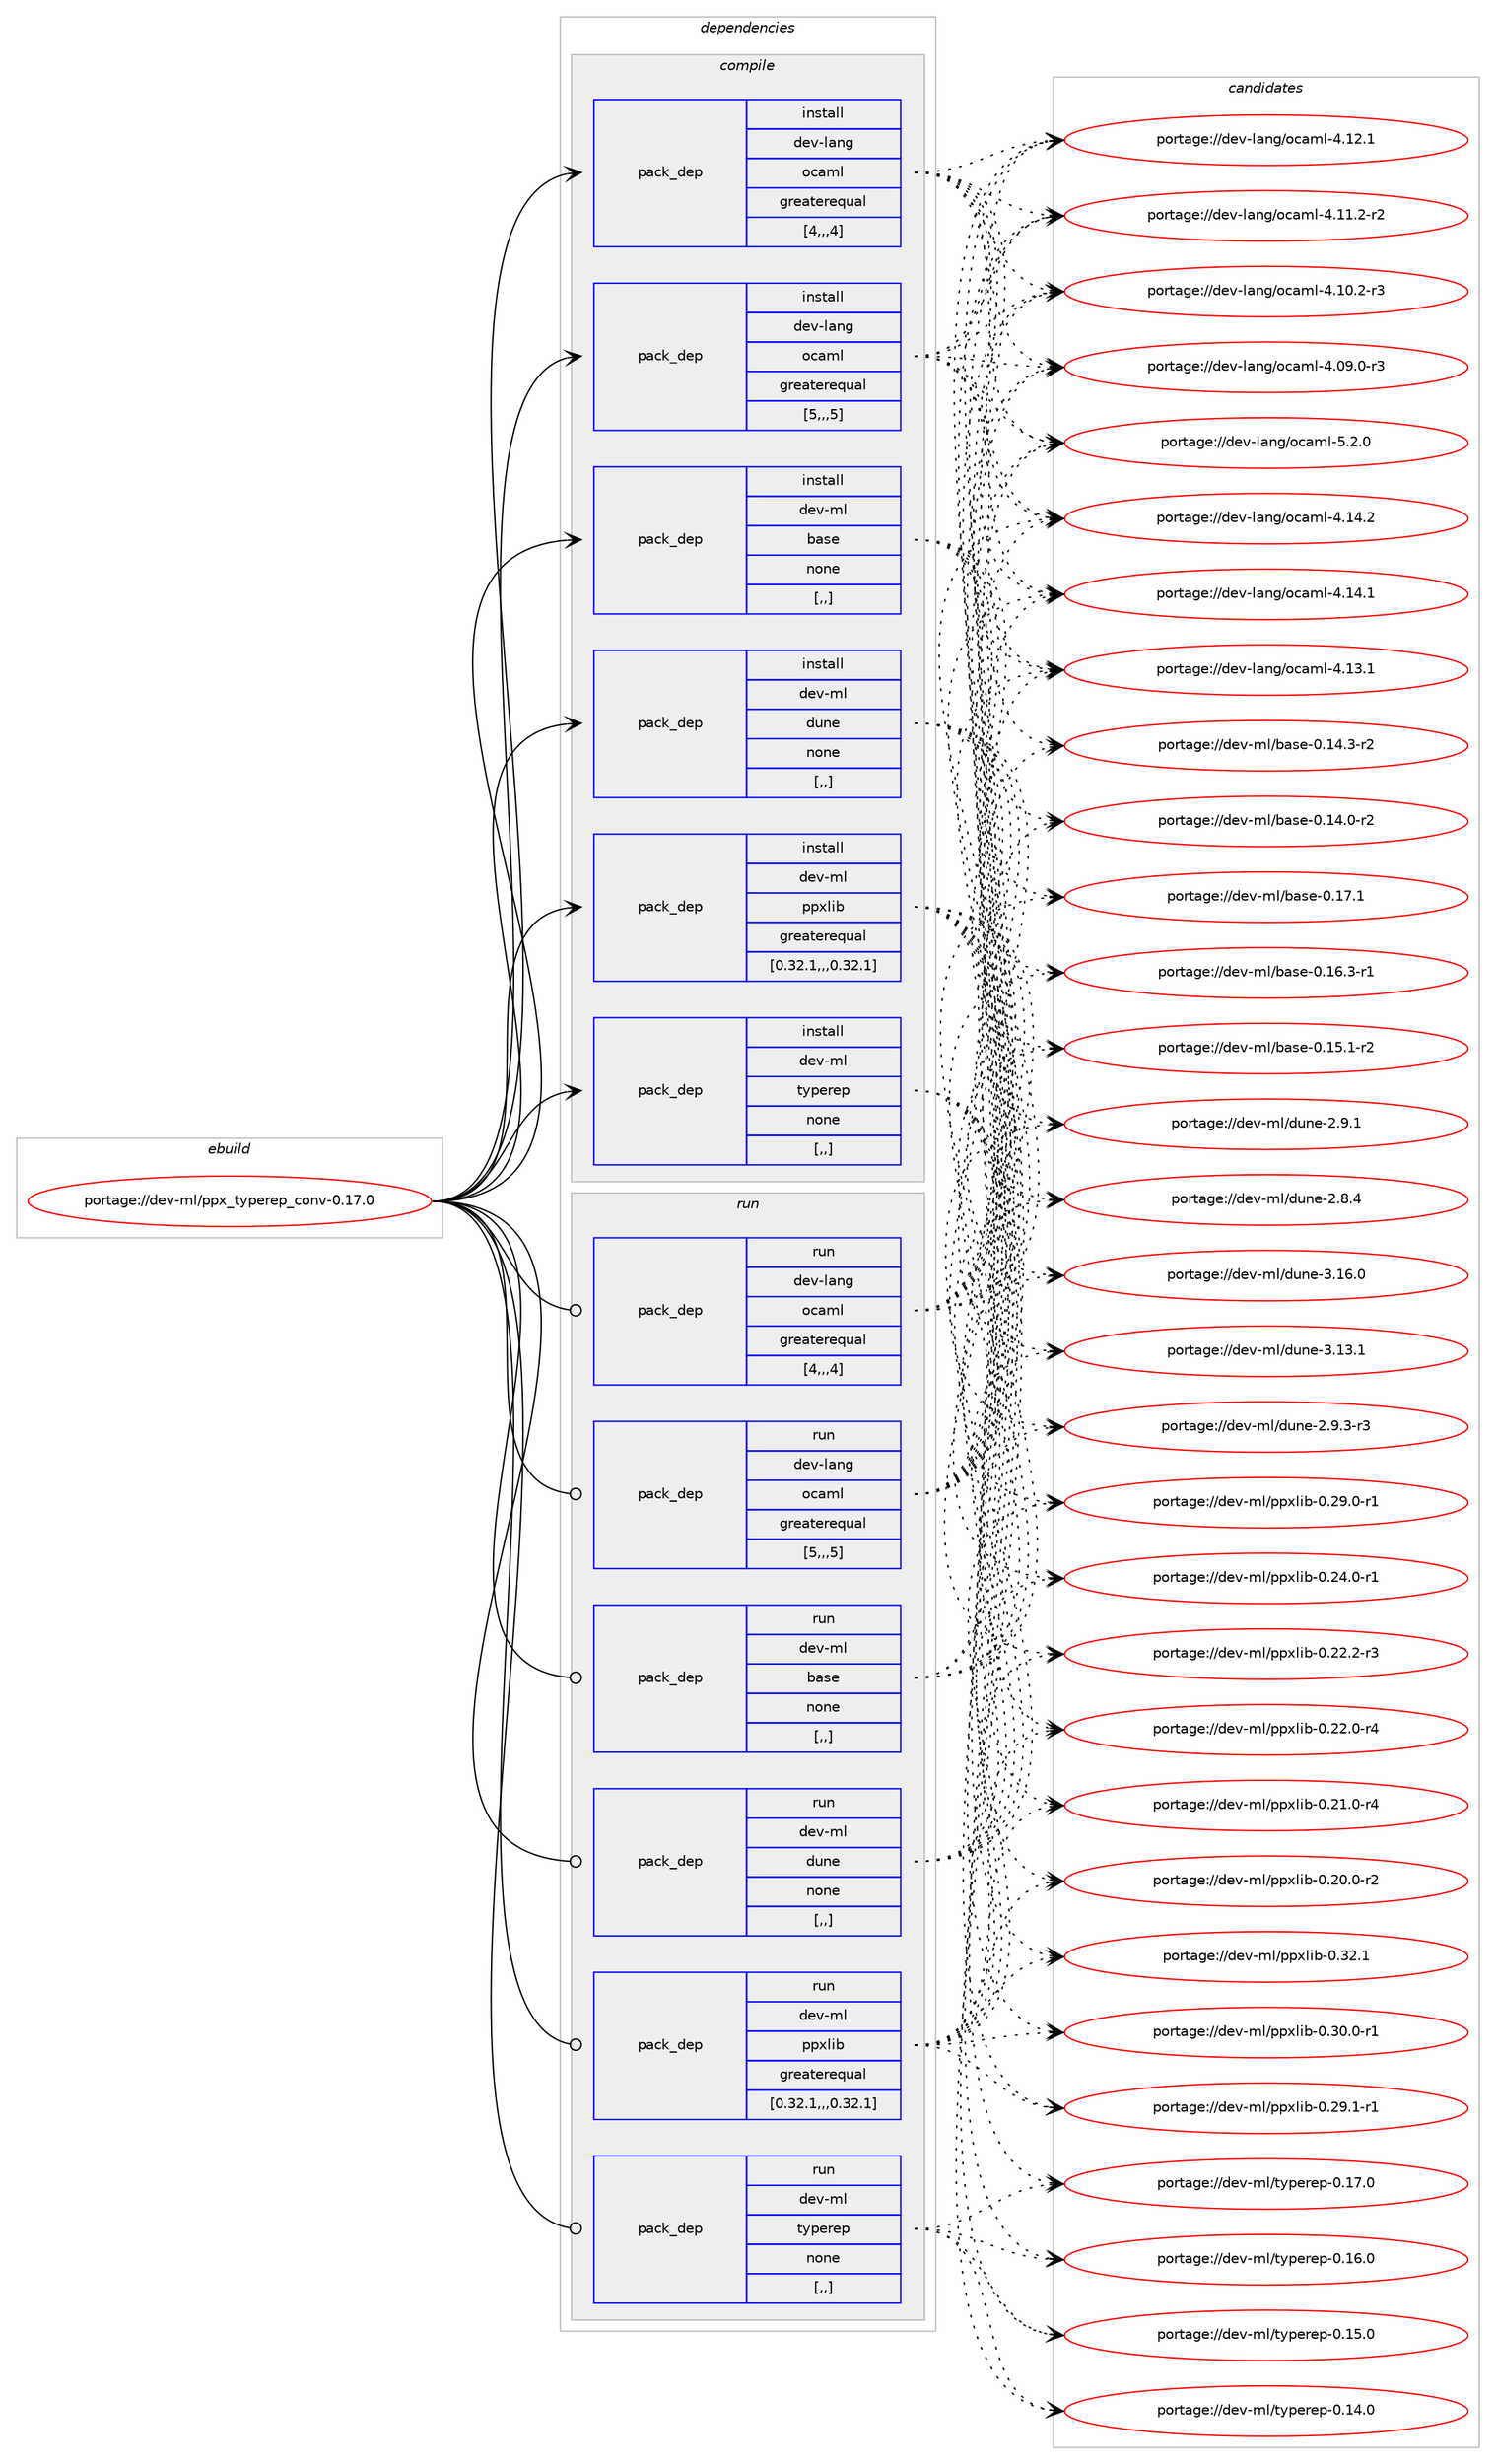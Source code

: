 digraph prolog {

# *************
# Graph options
# *************

newrank=true;
concentrate=true;
compound=true;
graph [rankdir=LR,fontname=Helvetica,fontsize=10,ranksep=1.5];#, ranksep=2.5, nodesep=0.2];
edge  [arrowhead=vee];
node  [fontname=Helvetica,fontsize=10];

# **********
# The ebuild
# **********

subgraph cluster_leftcol {
color=gray;
label=<<i>ebuild</i>>;
id [label="portage://dev-ml/ppx_typerep_conv-0.17.0", color=red, width=4, href="../dev-ml/ppx_typerep_conv-0.17.0.svg"];
}

# ****************
# The dependencies
# ****************

subgraph cluster_midcol {
color=gray;
label=<<i>dependencies</i>>;
subgraph cluster_compile {
fillcolor="#eeeeee";
style=filled;
label=<<i>compile</i>>;
subgraph pack453630 {
dependency618404 [label=<<TABLE BORDER="0" CELLBORDER="1" CELLSPACING="0" CELLPADDING="4" WIDTH="220"><TR><TD ROWSPAN="6" CELLPADDING="30">pack_dep</TD></TR><TR><TD WIDTH="110">install</TD></TR><TR><TD>dev-lang</TD></TR><TR><TD>ocaml</TD></TR><TR><TD>greaterequal</TD></TR><TR><TD>[4,,,4]</TD></TR></TABLE>>, shape=none, color=blue];
}
id:e -> dependency618404:w [weight=20,style="solid",arrowhead="vee"];
subgraph pack453631 {
dependency618405 [label=<<TABLE BORDER="0" CELLBORDER="1" CELLSPACING="0" CELLPADDING="4" WIDTH="220"><TR><TD ROWSPAN="6" CELLPADDING="30">pack_dep</TD></TR><TR><TD WIDTH="110">install</TD></TR><TR><TD>dev-lang</TD></TR><TR><TD>ocaml</TD></TR><TR><TD>greaterequal</TD></TR><TR><TD>[5,,,5]</TD></TR></TABLE>>, shape=none, color=blue];
}
id:e -> dependency618405:w [weight=20,style="solid",arrowhead="vee"];
subgraph pack453632 {
dependency618406 [label=<<TABLE BORDER="0" CELLBORDER="1" CELLSPACING="0" CELLPADDING="4" WIDTH="220"><TR><TD ROWSPAN="6" CELLPADDING="30">pack_dep</TD></TR><TR><TD WIDTH="110">install</TD></TR><TR><TD>dev-ml</TD></TR><TR><TD>base</TD></TR><TR><TD>none</TD></TR><TR><TD>[,,]</TD></TR></TABLE>>, shape=none, color=blue];
}
id:e -> dependency618406:w [weight=20,style="solid",arrowhead="vee"];
subgraph pack453633 {
dependency618407 [label=<<TABLE BORDER="0" CELLBORDER="1" CELLSPACING="0" CELLPADDING="4" WIDTH="220"><TR><TD ROWSPAN="6" CELLPADDING="30">pack_dep</TD></TR><TR><TD WIDTH="110">install</TD></TR><TR><TD>dev-ml</TD></TR><TR><TD>dune</TD></TR><TR><TD>none</TD></TR><TR><TD>[,,]</TD></TR></TABLE>>, shape=none, color=blue];
}
id:e -> dependency618407:w [weight=20,style="solid",arrowhead="vee"];
subgraph pack453634 {
dependency618408 [label=<<TABLE BORDER="0" CELLBORDER="1" CELLSPACING="0" CELLPADDING="4" WIDTH="220"><TR><TD ROWSPAN="6" CELLPADDING="30">pack_dep</TD></TR><TR><TD WIDTH="110">install</TD></TR><TR><TD>dev-ml</TD></TR><TR><TD>ppxlib</TD></TR><TR><TD>greaterequal</TD></TR><TR><TD>[0.32.1,,,0.32.1]</TD></TR></TABLE>>, shape=none, color=blue];
}
id:e -> dependency618408:w [weight=20,style="solid",arrowhead="vee"];
subgraph pack453635 {
dependency618409 [label=<<TABLE BORDER="0" CELLBORDER="1" CELLSPACING="0" CELLPADDING="4" WIDTH="220"><TR><TD ROWSPAN="6" CELLPADDING="30">pack_dep</TD></TR><TR><TD WIDTH="110">install</TD></TR><TR><TD>dev-ml</TD></TR><TR><TD>typerep</TD></TR><TR><TD>none</TD></TR><TR><TD>[,,]</TD></TR></TABLE>>, shape=none, color=blue];
}
id:e -> dependency618409:w [weight=20,style="solid",arrowhead="vee"];
}
subgraph cluster_compileandrun {
fillcolor="#eeeeee";
style=filled;
label=<<i>compile and run</i>>;
}
subgraph cluster_run {
fillcolor="#eeeeee";
style=filled;
label=<<i>run</i>>;
subgraph pack453636 {
dependency618410 [label=<<TABLE BORDER="0" CELLBORDER="1" CELLSPACING="0" CELLPADDING="4" WIDTH="220"><TR><TD ROWSPAN="6" CELLPADDING="30">pack_dep</TD></TR><TR><TD WIDTH="110">run</TD></TR><TR><TD>dev-lang</TD></TR><TR><TD>ocaml</TD></TR><TR><TD>greaterequal</TD></TR><TR><TD>[4,,,4]</TD></TR></TABLE>>, shape=none, color=blue];
}
id:e -> dependency618410:w [weight=20,style="solid",arrowhead="odot"];
subgraph pack453637 {
dependency618411 [label=<<TABLE BORDER="0" CELLBORDER="1" CELLSPACING="0" CELLPADDING="4" WIDTH="220"><TR><TD ROWSPAN="6" CELLPADDING="30">pack_dep</TD></TR><TR><TD WIDTH="110">run</TD></TR><TR><TD>dev-lang</TD></TR><TR><TD>ocaml</TD></TR><TR><TD>greaterequal</TD></TR><TR><TD>[5,,,5]</TD></TR></TABLE>>, shape=none, color=blue];
}
id:e -> dependency618411:w [weight=20,style="solid",arrowhead="odot"];
subgraph pack453638 {
dependency618412 [label=<<TABLE BORDER="0" CELLBORDER="1" CELLSPACING="0" CELLPADDING="4" WIDTH="220"><TR><TD ROWSPAN="6" CELLPADDING="30">pack_dep</TD></TR><TR><TD WIDTH="110">run</TD></TR><TR><TD>dev-ml</TD></TR><TR><TD>base</TD></TR><TR><TD>none</TD></TR><TR><TD>[,,]</TD></TR></TABLE>>, shape=none, color=blue];
}
id:e -> dependency618412:w [weight=20,style="solid",arrowhead="odot"];
subgraph pack453639 {
dependency618413 [label=<<TABLE BORDER="0" CELLBORDER="1" CELLSPACING="0" CELLPADDING="4" WIDTH="220"><TR><TD ROWSPAN="6" CELLPADDING="30">pack_dep</TD></TR><TR><TD WIDTH="110">run</TD></TR><TR><TD>dev-ml</TD></TR><TR><TD>dune</TD></TR><TR><TD>none</TD></TR><TR><TD>[,,]</TD></TR></TABLE>>, shape=none, color=blue];
}
id:e -> dependency618413:w [weight=20,style="solid",arrowhead="odot"];
subgraph pack453640 {
dependency618414 [label=<<TABLE BORDER="0" CELLBORDER="1" CELLSPACING="0" CELLPADDING="4" WIDTH="220"><TR><TD ROWSPAN="6" CELLPADDING="30">pack_dep</TD></TR><TR><TD WIDTH="110">run</TD></TR><TR><TD>dev-ml</TD></TR><TR><TD>ppxlib</TD></TR><TR><TD>greaterequal</TD></TR><TR><TD>[0.32.1,,,0.32.1]</TD></TR></TABLE>>, shape=none, color=blue];
}
id:e -> dependency618414:w [weight=20,style="solid",arrowhead="odot"];
subgraph pack453641 {
dependency618415 [label=<<TABLE BORDER="0" CELLBORDER="1" CELLSPACING="0" CELLPADDING="4" WIDTH="220"><TR><TD ROWSPAN="6" CELLPADDING="30">pack_dep</TD></TR><TR><TD WIDTH="110">run</TD></TR><TR><TD>dev-ml</TD></TR><TR><TD>typerep</TD></TR><TR><TD>none</TD></TR><TR><TD>[,,]</TD></TR></TABLE>>, shape=none, color=blue];
}
id:e -> dependency618415:w [weight=20,style="solid",arrowhead="odot"];
}
}

# **************
# The candidates
# **************

subgraph cluster_choices {
rank=same;
color=gray;
label=<<i>candidates</i>>;

subgraph choice453630 {
color=black;
nodesep=1;
choice1001011184510897110103471119997109108455346504648 [label="portage://dev-lang/ocaml-5.2.0", color=red, width=4,href="../dev-lang/ocaml-5.2.0.svg"];
choice100101118451089711010347111999710910845524649524650 [label="portage://dev-lang/ocaml-4.14.2", color=red, width=4,href="../dev-lang/ocaml-4.14.2.svg"];
choice100101118451089711010347111999710910845524649524649 [label="portage://dev-lang/ocaml-4.14.1", color=red, width=4,href="../dev-lang/ocaml-4.14.1.svg"];
choice100101118451089711010347111999710910845524649514649 [label="portage://dev-lang/ocaml-4.13.1", color=red, width=4,href="../dev-lang/ocaml-4.13.1.svg"];
choice100101118451089711010347111999710910845524649504649 [label="portage://dev-lang/ocaml-4.12.1", color=red, width=4,href="../dev-lang/ocaml-4.12.1.svg"];
choice1001011184510897110103471119997109108455246494946504511450 [label="portage://dev-lang/ocaml-4.11.2-r2", color=red, width=4,href="../dev-lang/ocaml-4.11.2-r2.svg"];
choice1001011184510897110103471119997109108455246494846504511451 [label="portage://dev-lang/ocaml-4.10.2-r3", color=red, width=4,href="../dev-lang/ocaml-4.10.2-r3.svg"];
choice1001011184510897110103471119997109108455246485746484511451 [label="portage://dev-lang/ocaml-4.09.0-r3", color=red, width=4,href="../dev-lang/ocaml-4.09.0-r3.svg"];
dependency618404:e -> choice1001011184510897110103471119997109108455346504648:w [style=dotted,weight="100"];
dependency618404:e -> choice100101118451089711010347111999710910845524649524650:w [style=dotted,weight="100"];
dependency618404:e -> choice100101118451089711010347111999710910845524649524649:w [style=dotted,weight="100"];
dependency618404:e -> choice100101118451089711010347111999710910845524649514649:w [style=dotted,weight="100"];
dependency618404:e -> choice100101118451089711010347111999710910845524649504649:w [style=dotted,weight="100"];
dependency618404:e -> choice1001011184510897110103471119997109108455246494946504511450:w [style=dotted,weight="100"];
dependency618404:e -> choice1001011184510897110103471119997109108455246494846504511451:w [style=dotted,weight="100"];
dependency618404:e -> choice1001011184510897110103471119997109108455246485746484511451:w [style=dotted,weight="100"];
}
subgraph choice453631 {
color=black;
nodesep=1;
choice1001011184510897110103471119997109108455346504648 [label="portage://dev-lang/ocaml-5.2.0", color=red, width=4,href="../dev-lang/ocaml-5.2.0.svg"];
choice100101118451089711010347111999710910845524649524650 [label="portage://dev-lang/ocaml-4.14.2", color=red, width=4,href="../dev-lang/ocaml-4.14.2.svg"];
choice100101118451089711010347111999710910845524649524649 [label="portage://dev-lang/ocaml-4.14.1", color=red, width=4,href="../dev-lang/ocaml-4.14.1.svg"];
choice100101118451089711010347111999710910845524649514649 [label="portage://dev-lang/ocaml-4.13.1", color=red, width=4,href="../dev-lang/ocaml-4.13.1.svg"];
choice100101118451089711010347111999710910845524649504649 [label="portage://dev-lang/ocaml-4.12.1", color=red, width=4,href="../dev-lang/ocaml-4.12.1.svg"];
choice1001011184510897110103471119997109108455246494946504511450 [label="portage://dev-lang/ocaml-4.11.2-r2", color=red, width=4,href="../dev-lang/ocaml-4.11.2-r2.svg"];
choice1001011184510897110103471119997109108455246494846504511451 [label="portage://dev-lang/ocaml-4.10.2-r3", color=red, width=4,href="../dev-lang/ocaml-4.10.2-r3.svg"];
choice1001011184510897110103471119997109108455246485746484511451 [label="portage://dev-lang/ocaml-4.09.0-r3", color=red, width=4,href="../dev-lang/ocaml-4.09.0-r3.svg"];
dependency618405:e -> choice1001011184510897110103471119997109108455346504648:w [style=dotted,weight="100"];
dependency618405:e -> choice100101118451089711010347111999710910845524649524650:w [style=dotted,weight="100"];
dependency618405:e -> choice100101118451089711010347111999710910845524649524649:w [style=dotted,weight="100"];
dependency618405:e -> choice100101118451089711010347111999710910845524649514649:w [style=dotted,weight="100"];
dependency618405:e -> choice100101118451089711010347111999710910845524649504649:w [style=dotted,weight="100"];
dependency618405:e -> choice1001011184510897110103471119997109108455246494946504511450:w [style=dotted,weight="100"];
dependency618405:e -> choice1001011184510897110103471119997109108455246494846504511451:w [style=dotted,weight="100"];
dependency618405:e -> choice1001011184510897110103471119997109108455246485746484511451:w [style=dotted,weight="100"];
}
subgraph choice453632 {
color=black;
nodesep=1;
choice1001011184510910847989711510145484649554649 [label="portage://dev-ml/base-0.17.1", color=red, width=4,href="../dev-ml/base-0.17.1.svg"];
choice10010111845109108479897115101454846495446514511449 [label="portage://dev-ml/base-0.16.3-r1", color=red, width=4,href="../dev-ml/base-0.16.3-r1.svg"];
choice10010111845109108479897115101454846495346494511450 [label="portage://dev-ml/base-0.15.1-r2", color=red, width=4,href="../dev-ml/base-0.15.1-r2.svg"];
choice10010111845109108479897115101454846495246514511450 [label="portage://dev-ml/base-0.14.3-r2", color=red, width=4,href="../dev-ml/base-0.14.3-r2.svg"];
choice10010111845109108479897115101454846495246484511450 [label="portage://dev-ml/base-0.14.0-r2", color=red, width=4,href="../dev-ml/base-0.14.0-r2.svg"];
dependency618406:e -> choice1001011184510910847989711510145484649554649:w [style=dotted,weight="100"];
dependency618406:e -> choice10010111845109108479897115101454846495446514511449:w [style=dotted,weight="100"];
dependency618406:e -> choice10010111845109108479897115101454846495346494511450:w [style=dotted,weight="100"];
dependency618406:e -> choice10010111845109108479897115101454846495246514511450:w [style=dotted,weight="100"];
dependency618406:e -> choice10010111845109108479897115101454846495246484511450:w [style=dotted,weight="100"];
}
subgraph choice453633 {
color=black;
nodesep=1;
choice100101118451091084710011711010145514649544648 [label="portage://dev-ml/dune-3.16.0", color=red, width=4,href="../dev-ml/dune-3.16.0.svg"];
choice100101118451091084710011711010145514649514649 [label="portage://dev-ml/dune-3.13.1", color=red, width=4,href="../dev-ml/dune-3.13.1.svg"];
choice10010111845109108471001171101014550465746514511451 [label="portage://dev-ml/dune-2.9.3-r3", color=red, width=4,href="../dev-ml/dune-2.9.3-r3.svg"];
choice1001011184510910847100117110101455046574649 [label="portage://dev-ml/dune-2.9.1", color=red, width=4,href="../dev-ml/dune-2.9.1.svg"];
choice1001011184510910847100117110101455046564652 [label="portage://dev-ml/dune-2.8.4", color=red, width=4,href="../dev-ml/dune-2.8.4.svg"];
dependency618407:e -> choice100101118451091084710011711010145514649544648:w [style=dotted,weight="100"];
dependency618407:e -> choice100101118451091084710011711010145514649514649:w [style=dotted,weight="100"];
dependency618407:e -> choice10010111845109108471001171101014550465746514511451:w [style=dotted,weight="100"];
dependency618407:e -> choice1001011184510910847100117110101455046574649:w [style=dotted,weight="100"];
dependency618407:e -> choice1001011184510910847100117110101455046564652:w [style=dotted,weight="100"];
}
subgraph choice453634 {
color=black;
nodesep=1;
choice10010111845109108471121121201081059845484651504649 [label="portage://dev-ml/ppxlib-0.32.1", color=red, width=4,href="../dev-ml/ppxlib-0.32.1.svg"];
choice100101118451091084711211212010810598454846514846484511449 [label="portage://dev-ml/ppxlib-0.30.0-r1", color=red, width=4,href="../dev-ml/ppxlib-0.30.0-r1.svg"];
choice100101118451091084711211212010810598454846505746494511449 [label="portage://dev-ml/ppxlib-0.29.1-r1", color=red, width=4,href="../dev-ml/ppxlib-0.29.1-r1.svg"];
choice100101118451091084711211212010810598454846505746484511449 [label="portage://dev-ml/ppxlib-0.29.0-r1", color=red, width=4,href="../dev-ml/ppxlib-0.29.0-r1.svg"];
choice100101118451091084711211212010810598454846505246484511449 [label="portage://dev-ml/ppxlib-0.24.0-r1", color=red, width=4,href="../dev-ml/ppxlib-0.24.0-r1.svg"];
choice100101118451091084711211212010810598454846505046504511451 [label="portage://dev-ml/ppxlib-0.22.2-r3", color=red, width=4,href="../dev-ml/ppxlib-0.22.2-r3.svg"];
choice100101118451091084711211212010810598454846505046484511452 [label="portage://dev-ml/ppxlib-0.22.0-r4", color=red, width=4,href="../dev-ml/ppxlib-0.22.0-r4.svg"];
choice100101118451091084711211212010810598454846504946484511452 [label="portage://dev-ml/ppxlib-0.21.0-r4", color=red, width=4,href="../dev-ml/ppxlib-0.21.0-r4.svg"];
choice100101118451091084711211212010810598454846504846484511450 [label="portage://dev-ml/ppxlib-0.20.0-r2", color=red, width=4,href="../dev-ml/ppxlib-0.20.0-r2.svg"];
dependency618408:e -> choice10010111845109108471121121201081059845484651504649:w [style=dotted,weight="100"];
dependency618408:e -> choice100101118451091084711211212010810598454846514846484511449:w [style=dotted,weight="100"];
dependency618408:e -> choice100101118451091084711211212010810598454846505746494511449:w [style=dotted,weight="100"];
dependency618408:e -> choice100101118451091084711211212010810598454846505746484511449:w [style=dotted,weight="100"];
dependency618408:e -> choice100101118451091084711211212010810598454846505246484511449:w [style=dotted,weight="100"];
dependency618408:e -> choice100101118451091084711211212010810598454846505046504511451:w [style=dotted,weight="100"];
dependency618408:e -> choice100101118451091084711211212010810598454846505046484511452:w [style=dotted,weight="100"];
dependency618408:e -> choice100101118451091084711211212010810598454846504946484511452:w [style=dotted,weight="100"];
dependency618408:e -> choice100101118451091084711211212010810598454846504846484511450:w [style=dotted,weight="100"];
}
subgraph choice453635 {
color=black;
nodesep=1;
choice100101118451091084711612111210111410111245484649554648 [label="portage://dev-ml/typerep-0.17.0", color=red, width=4,href="../dev-ml/typerep-0.17.0.svg"];
choice100101118451091084711612111210111410111245484649544648 [label="portage://dev-ml/typerep-0.16.0", color=red, width=4,href="../dev-ml/typerep-0.16.0.svg"];
choice100101118451091084711612111210111410111245484649534648 [label="portage://dev-ml/typerep-0.15.0", color=red, width=4,href="../dev-ml/typerep-0.15.0.svg"];
choice100101118451091084711612111210111410111245484649524648 [label="portage://dev-ml/typerep-0.14.0", color=red, width=4,href="../dev-ml/typerep-0.14.0.svg"];
dependency618409:e -> choice100101118451091084711612111210111410111245484649554648:w [style=dotted,weight="100"];
dependency618409:e -> choice100101118451091084711612111210111410111245484649544648:w [style=dotted,weight="100"];
dependency618409:e -> choice100101118451091084711612111210111410111245484649534648:w [style=dotted,weight="100"];
dependency618409:e -> choice100101118451091084711612111210111410111245484649524648:w [style=dotted,weight="100"];
}
subgraph choice453636 {
color=black;
nodesep=1;
choice1001011184510897110103471119997109108455346504648 [label="portage://dev-lang/ocaml-5.2.0", color=red, width=4,href="../dev-lang/ocaml-5.2.0.svg"];
choice100101118451089711010347111999710910845524649524650 [label="portage://dev-lang/ocaml-4.14.2", color=red, width=4,href="../dev-lang/ocaml-4.14.2.svg"];
choice100101118451089711010347111999710910845524649524649 [label="portage://dev-lang/ocaml-4.14.1", color=red, width=4,href="../dev-lang/ocaml-4.14.1.svg"];
choice100101118451089711010347111999710910845524649514649 [label="portage://dev-lang/ocaml-4.13.1", color=red, width=4,href="../dev-lang/ocaml-4.13.1.svg"];
choice100101118451089711010347111999710910845524649504649 [label="portage://dev-lang/ocaml-4.12.1", color=red, width=4,href="../dev-lang/ocaml-4.12.1.svg"];
choice1001011184510897110103471119997109108455246494946504511450 [label="portage://dev-lang/ocaml-4.11.2-r2", color=red, width=4,href="../dev-lang/ocaml-4.11.2-r2.svg"];
choice1001011184510897110103471119997109108455246494846504511451 [label="portage://dev-lang/ocaml-4.10.2-r3", color=red, width=4,href="../dev-lang/ocaml-4.10.2-r3.svg"];
choice1001011184510897110103471119997109108455246485746484511451 [label="portage://dev-lang/ocaml-4.09.0-r3", color=red, width=4,href="../dev-lang/ocaml-4.09.0-r3.svg"];
dependency618410:e -> choice1001011184510897110103471119997109108455346504648:w [style=dotted,weight="100"];
dependency618410:e -> choice100101118451089711010347111999710910845524649524650:w [style=dotted,weight="100"];
dependency618410:e -> choice100101118451089711010347111999710910845524649524649:w [style=dotted,weight="100"];
dependency618410:e -> choice100101118451089711010347111999710910845524649514649:w [style=dotted,weight="100"];
dependency618410:e -> choice100101118451089711010347111999710910845524649504649:w [style=dotted,weight="100"];
dependency618410:e -> choice1001011184510897110103471119997109108455246494946504511450:w [style=dotted,weight="100"];
dependency618410:e -> choice1001011184510897110103471119997109108455246494846504511451:w [style=dotted,weight="100"];
dependency618410:e -> choice1001011184510897110103471119997109108455246485746484511451:w [style=dotted,weight="100"];
}
subgraph choice453637 {
color=black;
nodesep=1;
choice1001011184510897110103471119997109108455346504648 [label="portage://dev-lang/ocaml-5.2.0", color=red, width=4,href="../dev-lang/ocaml-5.2.0.svg"];
choice100101118451089711010347111999710910845524649524650 [label="portage://dev-lang/ocaml-4.14.2", color=red, width=4,href="../dev-lang/ocaml-4.14.2.svg"];
choice100101118451089711010347111999710910845524649524649 [label="portage://dev-lang/ocaml-4.14.1", color=red, width=4,href="../dev-lang/ocaml-4.14.1.svg"];
choice100101118451089711010347111999710910845524649514649 [label="portage://dev-lang/ocaml-4.13.1", color=red, width=4,href="../dev-lang/ocaml-4.13.1.svg"];
choice100101118451089711010347111999710910845524649504649 [label="portage://dev-lang/ocaml-4.12.1", color=red, width=4,href="../dev-lang/ocaml-4.12.1.svg"];
choice1001011184510897110103471119997109108455246494946504511450 [label="portage://dev-lang/ocaml-4.11.2-r2", color=red, width=4,href="../dev-lang/ocaml-4.11.2-r2.svg"];
choice1001011184510897110103471119997109108455246494846504511451 [label="portage://dev-lang/ocaml-4.10.2-r3", color=red, width=4,href="../dev-lang/ocaml-4.10.2-r3.svg"];
choice1001011184510897110103471119997109108455246485746484511451 [label="portage://dev-lang/ocaml-4.09.0-r3", color=red, width=4,href="../dev-lang/ocaml-4.09.0-r3.svg"];
dependency618411:e -> choice1001011184510897110103471119997109108455346504648:w [style=dotted,weight="100"];
dependency618411:e -> choice100101118451089711010347111999710910845524649524650:w [style=dotted,weight="100"];
dependency618411:e -> choice100101118451089711010347111999710910845524649524649:w [style=dotted,weight="100"];
dependency618411:e -> choice100101118451089711010347111999710910845524649514649:w [style=dotted,weight="100"];
dependency618411:e -> choice100101118451089711010347111999710910845524649504649:w [style=dotted,weight="100"];
dependency618411:e -> choice1001011184510897110103471119997109108455246494946504511450:w [style=dotted,weight="100"];
dependency618411:e -> choice1001011184510897110103471119997109108455246494846504511451:w [style=dotted,weight="100"];
dependency618411:e -> choice1001011184510897110103471119997109108455246485746484511451:w [style=dotted,weight="100"];
}
subgraph choice453638 {
color=black;
nodesep=1;
choice1001011184510910847989711510145484649554649 [label="portage://dev-ml/base-0.17.1", color=red, width=4,href="../dev-ml/base-0.17.1.svg"];
choice10010111845109108479897115101454846495446514511449 [label="portage://dev-ml/base-0.16.3-r1", color=red, width=4,href="../dev-ml/base-0.16.3-r1.svg"];
choice10010111845109108479897115101454846495346494511450 [label="portage://dev-ml/base-0.15.1-r2", color=red, width=4,href="../dev-ml/base-0.15.1-r2.svg"];
choice10010111845109108479897115101454846495246514511450 [label="portage://dev-ml/base-0.14.3-r2", color=red, width=4,href="../dev-ml/base-0.14.3-r2.svg"];
choice10010111845109108479897115101454846495246484511450 [label="portage://dev-ml/base-0.14.0-r2", color=red, width=4,href="../dev-ml/base-0.14.0-r2.svg"];
dependency618412:e -> choice1001011184510910847989711510145484649554649:w [style=dotted,weight="100"];
dependency618412:e -> choice10010111845109108479897115101454846495446514511449:w [style=dotted,weight="100"];
dependency618412:e -> choice10010111845109108479897115101454846495346494511450:w [style=dotted,weight="100"];
dependency618412:e -> choice10010111845109108479897115101454846495246514511450:w [style=dotted,weight="100"];
dependency618412:e -> choice10010111845109108479897115101454846495246484511450:w [style=dotted,weight="100"];
}
subgraph choice453639 {
color=black;
nodesep=1;
choice100101118451091084710011711010145514649544648 [label="portage://dev-ml/dune-3.16.0", color=red, width=4,href="../dev-ml/dune-3.16.0.svg"];
choice100101118451091084710011711010145514649514649 [label="portage://dev-ml/dune-3.13.1", color=red, width=4,href="../dev-ml/dune-3.13.1.svg"];
choice10010111845109108471001171101014550465746514511451 [label="portage://dev-ml/dune-2.9.3-r3", color=red, width=4,href="../dev-ml/dune-2.9.3-r3.svg"];
choice1001011184510910847100117110101455046574649 [label="portage://dev-ml/dune-2.9.1", color=red, width=4,href="../dev-ml/dune-2.9.1.svg"];
choice1001011184510910847100117110101455046564652 [label="portage://dev-ml/dune-2.8.4", color=red, width=4,href="../dev-ml/dune-2.8.4.svg"];
dependency618413:e -> choice100101118451091084710011711010145514649544648:w [style=dotted,weight="100"];
dependency618413:e -> choice100101118451091084710011711010145514649514649:w [style=dotted,weight="100"];
dependency618413:e -> choice10010111845109108471001171101014550465746514511451:w [style=dotted,weight="100"];
dependency618413:e -> choice1001011184510910847100117110101455046574649:w [style=dotted,weight="100"];
dependency618413:e -> choice1001011184510910847100117110101455046564652:w [style=dotted,weight="100"];
}
subgraph choice453640 {
color=black;
nodesep=1;
choice10010111845109108471121121201081059845484651504649 [label="portage://dev-ml/ppxlib-0.32.1", color=red, width=4,href="../dev-ml/ppxlib-0.32.1.svg"];
choice100101118451091084711211212010810598454846514846484511449 [label="portage://dev-ml/ppxlib-0.30.0-r1", color=red, width=4,href="../dev-ml/ppxlib-0.30.0-r1.svg"];
choice100101118451091084711211212010810598454846505746494511449 [label="portage://dev-ml/ppxlib-0.29.1-r1", color=red, width=4,href="../dev-ml/ppxlib-0.29.1-r1.svg"];
choice100101118451091084711211212010810598454846505746484511449 [label="portage://dev-ml/ppxlib-0.29.0-r1", color=red, width=4,href="../dev-ml/ppxlib-0.29.0-r1.svg"];
choice100101118451091084711211212010810598454846505246484511449 [label="portage://dev-ml/ppxlib-0.24.0-r1", color=red, width=4,href="../dev-ml/ppxlib-0.24.0-r1.svg"];
choice100101118451091084711211212010810598454846505046504511451 [label="portage://dev-ml/ppxlib-0.22.2-r3", color=red, width=4,href="../dev-ml/ppxlib-0.22.2-r3.svg"];
choice100101118451091084711211212010810598454846505046484511452 [label="portage://dev-ml/ppxlib-0.22.0-r4", color=red, width=4,href="../dev-ml/ppxlib-0.22.0-r4.svg"];
choice100101118451091084711211212010810598454846504946484511452 [label="portage://dev-ml/ppxlib-0.21.0-r4", color=red, width=4,href="../dev-ml/ppxlib-0.21.0-r4.svg"];
choice100101118451091084711211212010810598454846504846484511450 [label="portage://dev-ml/ppxlib-0.20.0-r2", color=red, width=4,href="../dev-ml/ppxlib-0.20.0-r2.svg"];
dependency618414:e -> choice10010111845109108471121121201081059845484651504649:w [style=dotted,weight="100"];
dependency618414:e -> choice100101118451091084711211212010810598454846514846484511449:w [style=dotted,weight="100"];
dependency618414:e -> choice100101118451091084711211212010810598454846505746494511449:w [style=dotted,weight="100"];
dependency618414:e -> choice100101118451091084711211212010810598454846505746484511449:w [style=dotted,weight="100"];
dependency618414:e -> choice100101118451091084711211212010810598454846505246484511449:w [style=dotted,weight="100"];
dependency618414:e -> choice100101118451091084711211212010810598454846505046504511451:w [style=dotted,weight="100"];
dependency618414:e -> choice100101118451091084711211212010810598454846505046484511452:w [style=dotted,weight="100"];
dependency618414:e -> choice100101118451091084711211212010810598454846504946484511452:w [style=dotted,weight="100"];
dependency618414:e -> choice100101118451091084711211212010810598454846504846484511450:w [style=dotted,weight="100"];
}
subgraph choice453641 {
color=black;
nodesep=1;
choice100101118451091084711612111210111410111245484649554648 [label="portage://dev-ml/typerep-0.17.0", color=red, width=4,href="../dev-ml/typerep-0.17.0.svg"];
choice100101118451091084711612111210111410111245484649544648 [label="portage://dev-ml/typerep-0.16.0", color=red, width=4,href="../dev-ml/typerep-0.16.0.svg"];
choice100101118451091084711612111210111410111245484649534648 [label="portage://dev-ml/typerep-0.15.0", color=red, width=4,href="../dev-ml/typerep-0.15.0.svg"];
choice100101118451091084711612111210111410111245484649524648 [label="portage://dev-ml/typerep-0.14.0", color=red, width=4,href="../dev-ml/typerep-0.14.0.svg"];
dependency618415:e -> choice100101118451091084711612111210111410111245484649554648:w [style=dotted,weight="100"];
dependency618415:e -> choice100101118451091084711612111210111410111245484649544648:w [style=dotted,weight="100"];
dependency618415:e -> choice100101118451091084711612111210111410111245484649534648:w [style=dotted,weight="100"];
dependency618415:e -> choice100101118451091084711612111210111410111245484649524648:w [style=dotted,weight="100"];
}
}

}
